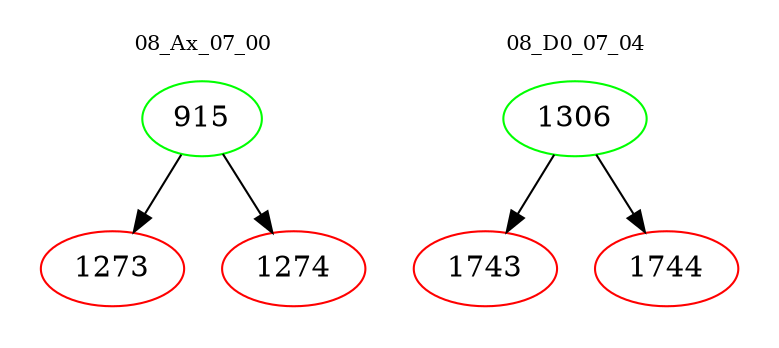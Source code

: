 digraph{
subgraph cluster_0 {
color = white
label = "08_Ax_07_00";
fontsize=10;
T0_915 [label="915", color="green"]
T0_915 -> T0_1273 [color="black"]
T0_1273 [label="1273", color="red"]
T0_915 -> T0_1274 [color="black"]
T0_1274 [label="1274", color="red"]
}
subgraph cluster_1 {
color = white
label = "08_D0_07_04";
fontsize=10;
T1_1306 [label="1306", color="green"]
T1_1306 -> T1_1743 [color="black"]
T1_1743 [label="1743", color="red"]
T1_1306 -> T1_1744 [color="black"]
T1_1744 [label="1744", color="red"]
}
}
